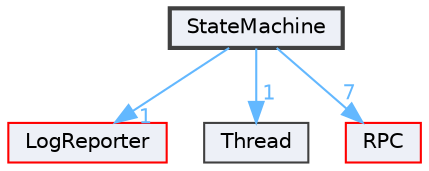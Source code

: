 digraph "C:/Dev/ezRPC/StateMachine"
{
 // LATEX_PDF_SIZE
  bgcolor="transparent";
  edge [fontname=Helvetica,fontsize=10,labelfontname=Helvetica,labelfontsize=10];
  node [fontname=Helvetica,fontsize=10,shape=box,height=0.2,width=0.4];
  compound=true
  dir_758002af70109fbe67b2b6cdc47130b7 [label="StateMachine", fillcolor="#edf0f7", color="grey25", style="filled,bold", URL="dir_758002af70109fbe67b2b6cdc47130b7.html",tooltip=""];
  dir_0aab817486fdc7dd6c4f9aa62ba91991 [label="LogReporter", fillcolor="#edf0f7", color="red", style="filled", URL="dir_0aab817486fdc7dd6c4f9aa62ba91991.html",tooltip=""];
  dir_c211989d999a6a303a2b08461c3c22b8 [label="Thread", fillcolor="#edf0f7", color="grey25", style="filled", URL="dir_c211989d999a6a303a2b08461c3c22b8.html",tooltip=""];
  dir_5e7820cd9865310f5cd4c55ebafcb2ee [label="RPC", fillcolor="#edf0f7", color="red", style="filled", URL="dir_5e7820cd9865310f5cd4c55ebafcb2ee.html",tooltip=""];
  dir_758002af70109fbe67b2b6cdc47130b7->dir_0aab817486fdc7dd6c4f9aa62ba91991 [headlabel="1", labeldistance=1.5 headhref="dir_000098_000058.html" href="dir_000098_000058.html" color="steelblue1" fontcolor="steelblue1"];
  dir_758002af70109fbe67b2b6cdc47130b7->dir_5e7820cd9865310f5cd4c55ebafcb2ee [headlabel="7", labeldistance=1.5 headhref="dir_000098_000091.html" href="dir_000098_000091.html" color="steelblue1" fontcolor="steelblue1"];
  dir_758002af70109fbe67b2b6cdc47130b7->dir_c211989d999a6a303a2b08461c3c22b8 [headlabel="1", labeldistance=1.5 headhref="dir_000098_000103.html" href="dir_000098_000103.html" color="steelblue1" fontcolor="steelblue1"];
}
